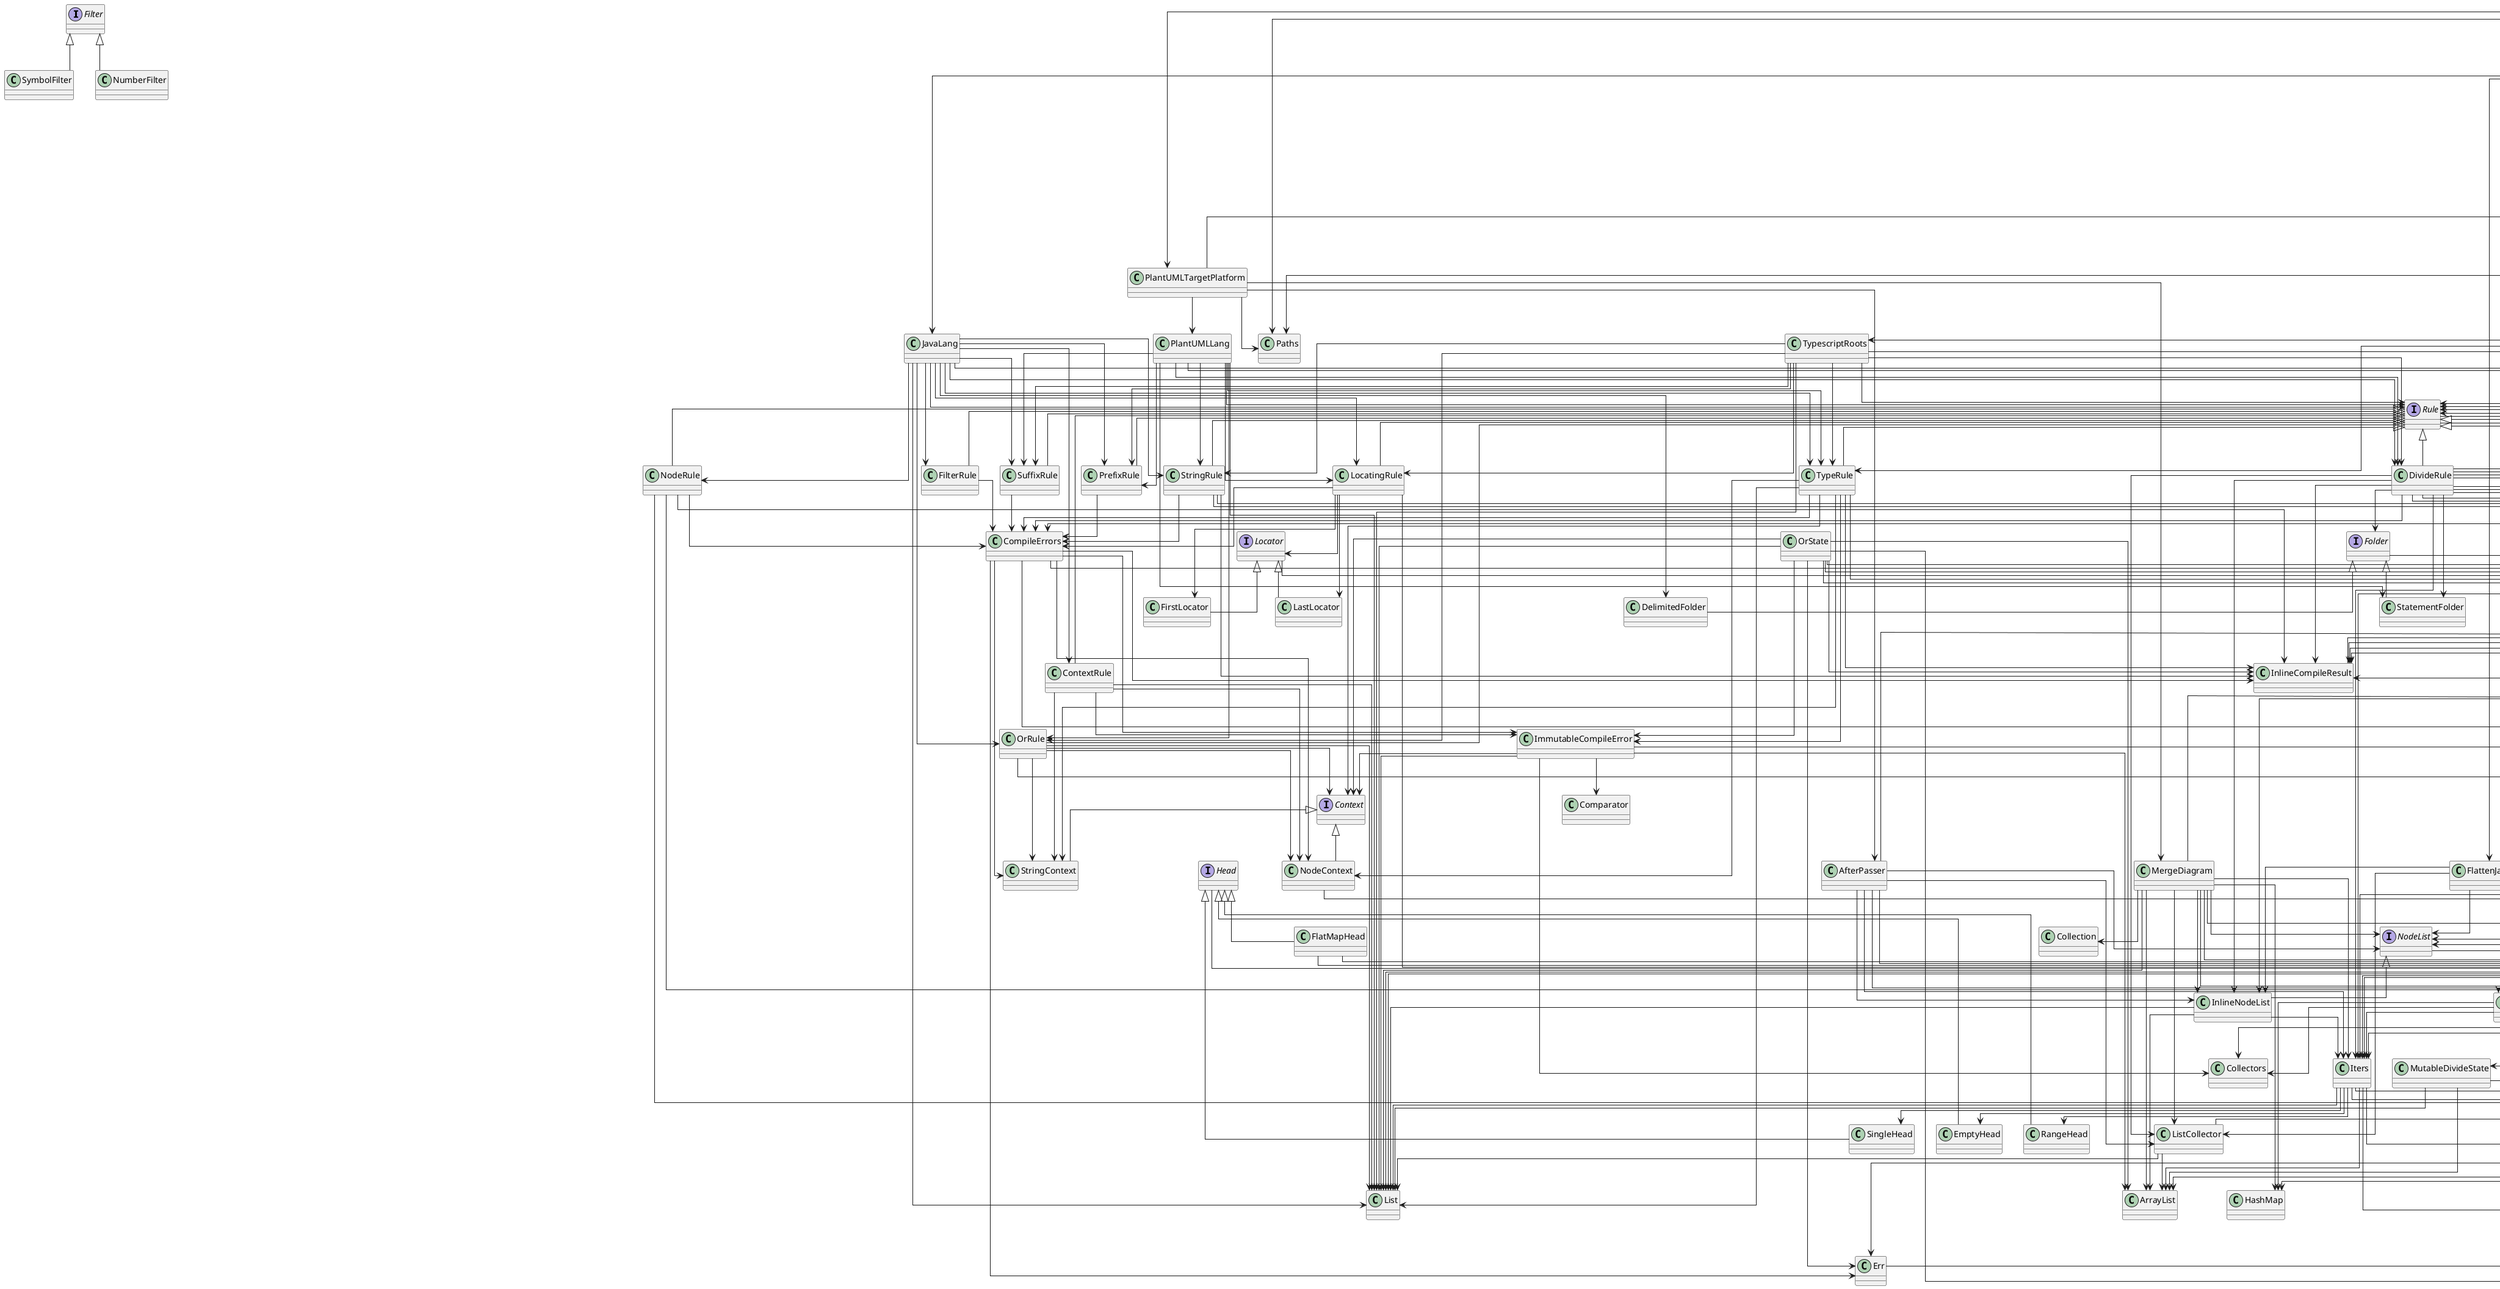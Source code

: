 @startuml
skinparam linetype ortho
interface Filter

class ListCollector
Collector <|-- ListCollector

class TypeScriptTargetPlatform
TargetPlatform <|-- TypeScriptTargetPlatform

interface Targets

interface TargetPlatform

class Joiner
Collector <|-- Joiner

class FlattenJava
Passer <|-- FlattenJava

class Tuple2

class ApplicationError
Error <|-- ApplicationError

class StagedCompiler
Compiler <|-- StagedCompiler

interface Compiler

class TypescriptRoots

class ImmutableCompileError
CompileError <|-- ImmutableCompileError

interface NodeList

class MapCollector
Collector <|-- MapCollector

interface Folder

class SymbolFilter
Filter <|-- SymbolFilter

class RuleGenerator
Generator <|-- RuleGenerator

interface Passer

class InlineCompileResult
CompileResult <|-- InlineCompileResult

class NumberFilter
Filter <|-- NumberFilter

class RuleLexer
Lexer <|-- RuleLexer

class CompileApplication
Application <|-- CompileApplication

interface Collector

class OrState

interface ParseState

interface Rule

interface Error

class PathTargets
Targets <|-- PathTargets

class Location

class SingleHead
Head <|-- SingleHead

class StripRule
Rule <|-- StripRule

class CompileErrors

class Ok
Result <|-- Ok

interface Parser
Stage <|-- Parser

interface Lexer
Stage <|-- Lexer

class DivideRule
Rule <|-- DivideRule

interface IOResult

class LocatingRule
Rule <|-- LocatingRule

class SuffixRule
Rule <|-- SuffixRule

class TypeScriptPasser
Passer <|-- TypeScriptPasser

interface Result

interface AfterAll

class PlantUMLLang

class Main

class LastLocator
Locator <|-- LastLocator

class MutableDivideState
DivideState <|-- MutableDivideState

interface CompileError
Error <|-- CompileError

interface Locator

class ContextRule
Rule <|-- ContextRule

class RangeHead
Head <|-- RangeHead

interface Source

interface Roots

class FlatMapHead
Head <|-- FlatMapHead

class CommonLang

class JavaLang

class StringRule
Rule <|-- StringRule

class ThrowableError
Error <|-- ThrowableError

interface Head

class StatementFolder
Folder <|-- StatementFolder

interface Generator
Stage <|-- Generator

class NodeContext
Context <|-- NodeContext

interface CompileResult

class EmptyHead
Head <|-- EmptyHead

interface Stage

class PathSources
Sources <|-- PathSources

class ResultCollector
Collector <|-- ResultCollector

interface DivideState

class PlantUMLTargetPlatform
TargetPlatform <|-- PlantUMLTargetPlatform

class MapRoots
Roots <|-- MapRoots

class PrefixRule
Rule <|-- PrefixRule

class EmptyAfterAll
AfterAll <|-- EmptyAfterAll

class ExactRule
Rule <|-- ExactRule

class PathSource
Source <|-- PathSource

class StringContext
Context <|-- StringContext

class TypeRule
Rule <|-- TypeRule

class InlineNodeList
NodeList <|-- InlineNodeList

class FirstLocator
Locator <|-- FirstLocator

interface Node

class OrRule
Rule <|-- OrRule

interface Iter

class NodeRule
Rule <|-- NodeRule

class Iters

class ApplicationBuilder

class DelimitedFolder
Folder <|-- DelimitedFolder

interface Context

class MergeDiagram
AfterAll <|-- MergeDiagram

interface Sources

interface Application

class ImmutableParseState
ParseState <|-- ImmutableParseState

class TreeParser
Parser <|-- TreeParser

class Err
Result <|-- Err

class AfterPasser
Passer <|-- AfterPasser

class SafeFiles

class HeadedIter
Iter <|-- HeadedIter

class MapNode
Node <|-- MapNode

class FilterRule
Rule <|-- FilterRule

class InlineIOResult
IOResult <|-- InlineIOResult

Iters --> Tuple2
Iters --> EmptyHead
Iters --> HeadedIter
Iters --> RangeHead
Iters --> SingleHead
Iters --> ArrayList
Iters --> List
Iters --> Map
Iters --> Optional
MergeDiagram --> Tuple2
MergeDiagram --> ListCollector
MergeDiagram --> Iters
MergeDiagram --> InlineNodeList
MergeDiagram --> MapNode
MergeDiagram --> NodeList
MergeDiagram --> ArrayList
MergeDiagram --> Collection
MergeDiagram --> Collections
MergeDiagram --> HashMap
MergeDiagram --> List
Roots --> Tuple2
Roots --> Iter
Roots --> Node
Roots --> Location
Node --> Tuple2
Node --> Iter
Node --> Optional
ParseState --> Location
FilterRule --> CompileErrors
Passer --> Tuple2
Passer --> Node
Passer --> ParseState
Passer --> Optional
FlatMapHead --> Iter
FlatMapHead --> Function
Result --> Tuple2
Result --> Function
Result --> Supplier
ApplicationBuilder --> Error
ApplicationBuilder --> Compiler
ApplicationBuilder --> StagedCompiler
ApplicationBuilder --> TargetPlatform
ApplicationBuilder --> Sources
ApplicationBuilder --> PathTargets
ApplicationBuilder --> Targets
ApplicationBuilder --> FlattenJava
ApplicationBuilder --> JavaLang
ApplicationBuilder --> AfterAll
ApplicationBuilder --> Passer
ApplicationBuilder --> Generator
ApplicationBuilder --> RuleGenerator
ApplicationBuilder --> Lexer
ApplicationBuilder --> RuleLexer
ApplicationBuilder --> Parser
ApplicationBuilder --> TreeParser
ApplicationBuilder --> Path
ApplicationBuilder --> Optional
OrState --> Err
OrState --> Ok
OrState --> CompileResult
OrState --> InlineCompileResult
OrState --> CompileError
OrState --> Context
OrState --> ImmutableCompileError
OrState --> ArrayList
OrState --> List
OrState --> Optional
DivideRule --> Tuple2
DivideRule --> Joiner
DivideRule --> ListCollector
DivideRule --> ResultCollector
DivideRule --> Iter
DivideRule --> Iters
DivideRule --> InlineCompileResult
DivideRule --> CompileErrors
DivideRule --> InlineNodeList
DivideRule --> MapNode
DivideRule --> NodeList
DivideRule --> DivideState
DivideRule --> MutableDivideState
DivideRule --> Folder
DivideRule --> StatementFolder
DivideRule --> Optional
Locator --> Optional
ListCollector --> ArrayList
ListCollector --> List
IOResult --> Result
IOResult --> IOException
IOResult --> Function
Stage --> CompileResult
Iter --> Collector
Iter --> Result
Iter --> Optional
Iter --> BiFunction
Iter --> Function
Iter --> Predicate
ResultCollector --> Ok
ResultCollector --> Result
AfterPasser --> ListCollector
AfterPasser --> Iter
AfterPasser --> Iters
AfterPasser --> InlineNodeList
AfterPasser --> MapNode
AfterPasser --> NodeList
PrefixRule --> CompileErrors
Compiler --> CompileResult
Compiler --> Location
Compiler --> Map
Head --> Optional
OrRule --> Context
OrRule --> NodeContext
OrRule --> StringContext
OrRule --> List
OrRule --> Function
NodeContext --> Node
NodeList --> Iter
PathSource --> SafeFiles
PathSource --> Path
PathSource --> ArrayList
PathSource --> Collections
PathSource --> List
PathTargets --> Iters
PathTargets --> SafeFiles
PathTargets --> Files
PathTargets --> Path
CompileErrors --> Err
CompileErrors --> CompileResult
CompileErrors --> InlineCompileResult
CompileErrors --> NodeContext
CompileErrors --> StringContext
CompileErrors --> Node
CompileErrors --> ImmutableCompileError
DivideState --> Tuple2
DivideState --> Optional
DivideState --> Stream
Sources --> IOResult
Sources --> Location
Sources --> Map
Parser --> Roots
HeadedIter --> Ok
Lexer --> Location
Lexer --> Roots
Lexer --> Map
TreeParser --> Tuple2
TreeParser --> MapCollector
TreeParser --> Ok
TreeParser --> InlineCompileResult
TreeParser --> CompileError
TreeParser --> CompileResult
TreeParser --> InlineNodeList
TreeParser --> Node
TreeParser --> NodeList
TreeParser --> Location
TreeParser --> AfterAll
TreeParser --> MapRoots
TreeParser --> Passer
TreeParser --> Map
MapRoots --> Iters
MapRoots --> Map
InlineNodeList --> Iters
InlineNodeList --> ArrayList
InlineNodeList --> List
TypescriptRoots --> DivideRule
TypescriptRoots --> ExactRule
TypescriptRoots --> LocatingRule
TypescriptRoots --> OrRule
TypescriptRoots --> PrefixRule
TypescriptRoots --> Rule
TypescriptRoots --> StringRule
TypescriptRoots --> SuffixRule
TypescriptRoots --> TypeRule
TypescriptRoots --> List
Rule --> CompileResult
Rule --> Node
RuleGenerator --> Tuple2
RuleGenerator --> MapCollector
RuleGenerator --> ResultCollector
RuleGenerator --> CompileResult
RuleGenerator --> InlineCompileResult
RuleGenerator --> Rule
Application --> Error
Application --> Optional
Generator --> Location
Generator --> Roots
Generator --> Map
StringRule --> Ok
StringRule --> InlineCompileResult
StringRule --> CompileErrors
StringRule --> MapNode
MapNode --> Joiner
MapNode --> Iters
MapNode --> HashMap
MapNode --> Map
MapNode --> BiFunction
MapNode --> Function
MapNode --> Collectors
MapNode --> Stream
Folder --> DivideState
Source --> IOResult
Source --> Location
PathSources --> Tuple2
PathSources --> MapCollector
PathSources --> ResultCollector
PathSources --> Iter
PathSources --> InlineIOResult
PathSources --> SafeFiles
PathSources --> Files
PathSources --> Path
ThrowableError --> PrintWriter
ThrowableError --> StringWriter
ExactRule --> Ok
ExactRule --> InlineCompileResult
ExactRule --> CompileErrors
ExactRule --> MapNode
TargetPlatform --> Rule
TargetPlatform --> AfterAll
TargetPlatform --> Passer
TargetPlatform --> Path
AfterAll --> Node
AfterAll --> Location
AfterAll --> Map
MapCollector --> Tuple2
MapCollector --> HashMap
MapCollector --> Map
TypeScriptTargetPlatform --> TypeScriptPasser
TypeScriptTargetPlatform --> TypescriptRoots
TypeScriptTargetPlatform --> EmptyAfterAll
TypeScriptTargetPlatform --> Paths
Joiner --> Optional
ImmutableCompileError --> Context
ImmutableCompileError --> ArrayList
ImmutableCompileError --> Comparator
ImmutableCompileError --> List
ImmutableCompileError --> Collectors
SafeFiles --> Iter
SafeFiles --> Iters
SafeFiles --> Err
SafeFiles --> Ok
SafeFiles --> IOException
SafeFiles --> Files
SafeFiles --> Path
SafeFiles --> Optional
SafeFiles --> Collectors
SafeFiles --> Stream
Targets --> Location
Targets --> IOException
Targets --> Map
Targets --> Optional
StagedCompiler --> Generator
StagedCompiler --> Lexer
StagedCompiler --> Parser
MutableDivideState --> ArrayList
MutableDivideState --> List
CompileApplication --> Compiler
CompileApplication --> ApplicationError
CompileApplication --> ThrowableError
CompileApplication --> Location
CompileApplication --> Sources
CompileApplication --> Targets
CompileApplication --> Map
ContextRule --> NodeContext
ContextRule --> StringContext
ContextRule --> ImmutableCompileError
ContextRule --> List
PlantUMLTargetPlatform --> AfterPasser
PlantUMLTargetPlatform --> MergeDiagram
PlantUMLTargetPlatform --> PlantUMLLang
PlantUMLTargetPlatform --> Paths
CommonLang --> ExactRule
CommonLang --> Rule
CommonLang --> StripRule
CommonLang --> TypeRule
LocatingRule --> CompileErrors
LocatingRule --> FirstLocator
LocatingRule --> LastLocator
LocatingRule --> Locator
LocatingRule --> Optional
NodeRule --> Ok
NodeRule --> InlineCompileResult
NodeRule --> CompileErrors
NodeRule --> MapNode
SuffixRule --> CompileErrors
JavaLang --> ContextRule
JavaLang --> DivideRule
JavaLang --> LocatingRule
JavaLang --> NodeRule
JavaLang --> OrRule
JavaLang --> PrefixRule
JavaLang --> Rule
JavaLang --> StringRule
JavaLang --> StripRule
JavaLang --> SuffixRule
JavaLang --> FilterRule
JavaLang --> TypeRule
JavaLang --> DelimitedFolder
JavaLang --> List
PlantUMLLang --> DivideRule
PlantUMLLang --> ExactRule
PlantUMLLang --> LocatingRule
PlantUMLLang --> OrRule
PlantUMLLang --> PrefixRule
PlantUMLLang --> Rule
PlantUMLLang --> StringRule
PlantUMLLang --> SuffixRule
PlantUMLLang --> TypeRule
PlantUMLLang --> StatementFolder
PlantUMLLang --> List
CompileResult --> Tuple2
CompileResult --> Result
CompileResult --> CompileError
CompileResult --> Function
CompileResult --> Supplier
Main --> Iters
Main --> ApplicationBuilder
Main --> Error
Main --> PlantUMLTargetPlatform
Main --> TypeScriptTargetPlatform
Main --> PathSources
Main --> Sources
Main --> Paths
FlattenJava --> ListCollector
FlattenJava --> InlineNodeList
FlattenJava --> NodeList
RuleLexer --> Tuple2
RuleLexer --> MapCollector
RuleLexer --> ResultCollector
RuleLexer --> Iters
RuleLexer --> CompileResult
RuleLexer --> InlineCompileResult
RuleLexer --> Node
RuleLexer --> Rule
RuleLexer --> MapRoots
Location --> List
TypeRule --> InlineCompileResult
TypeRule --> Context
TypeRule --> NodeContext
TypeRule --> StringContext
TypeRule --> CompileError
TypeRule --> CompileErrors
TypeRule --> ImmutableCompileError
TypeRule --> List
@enduml

